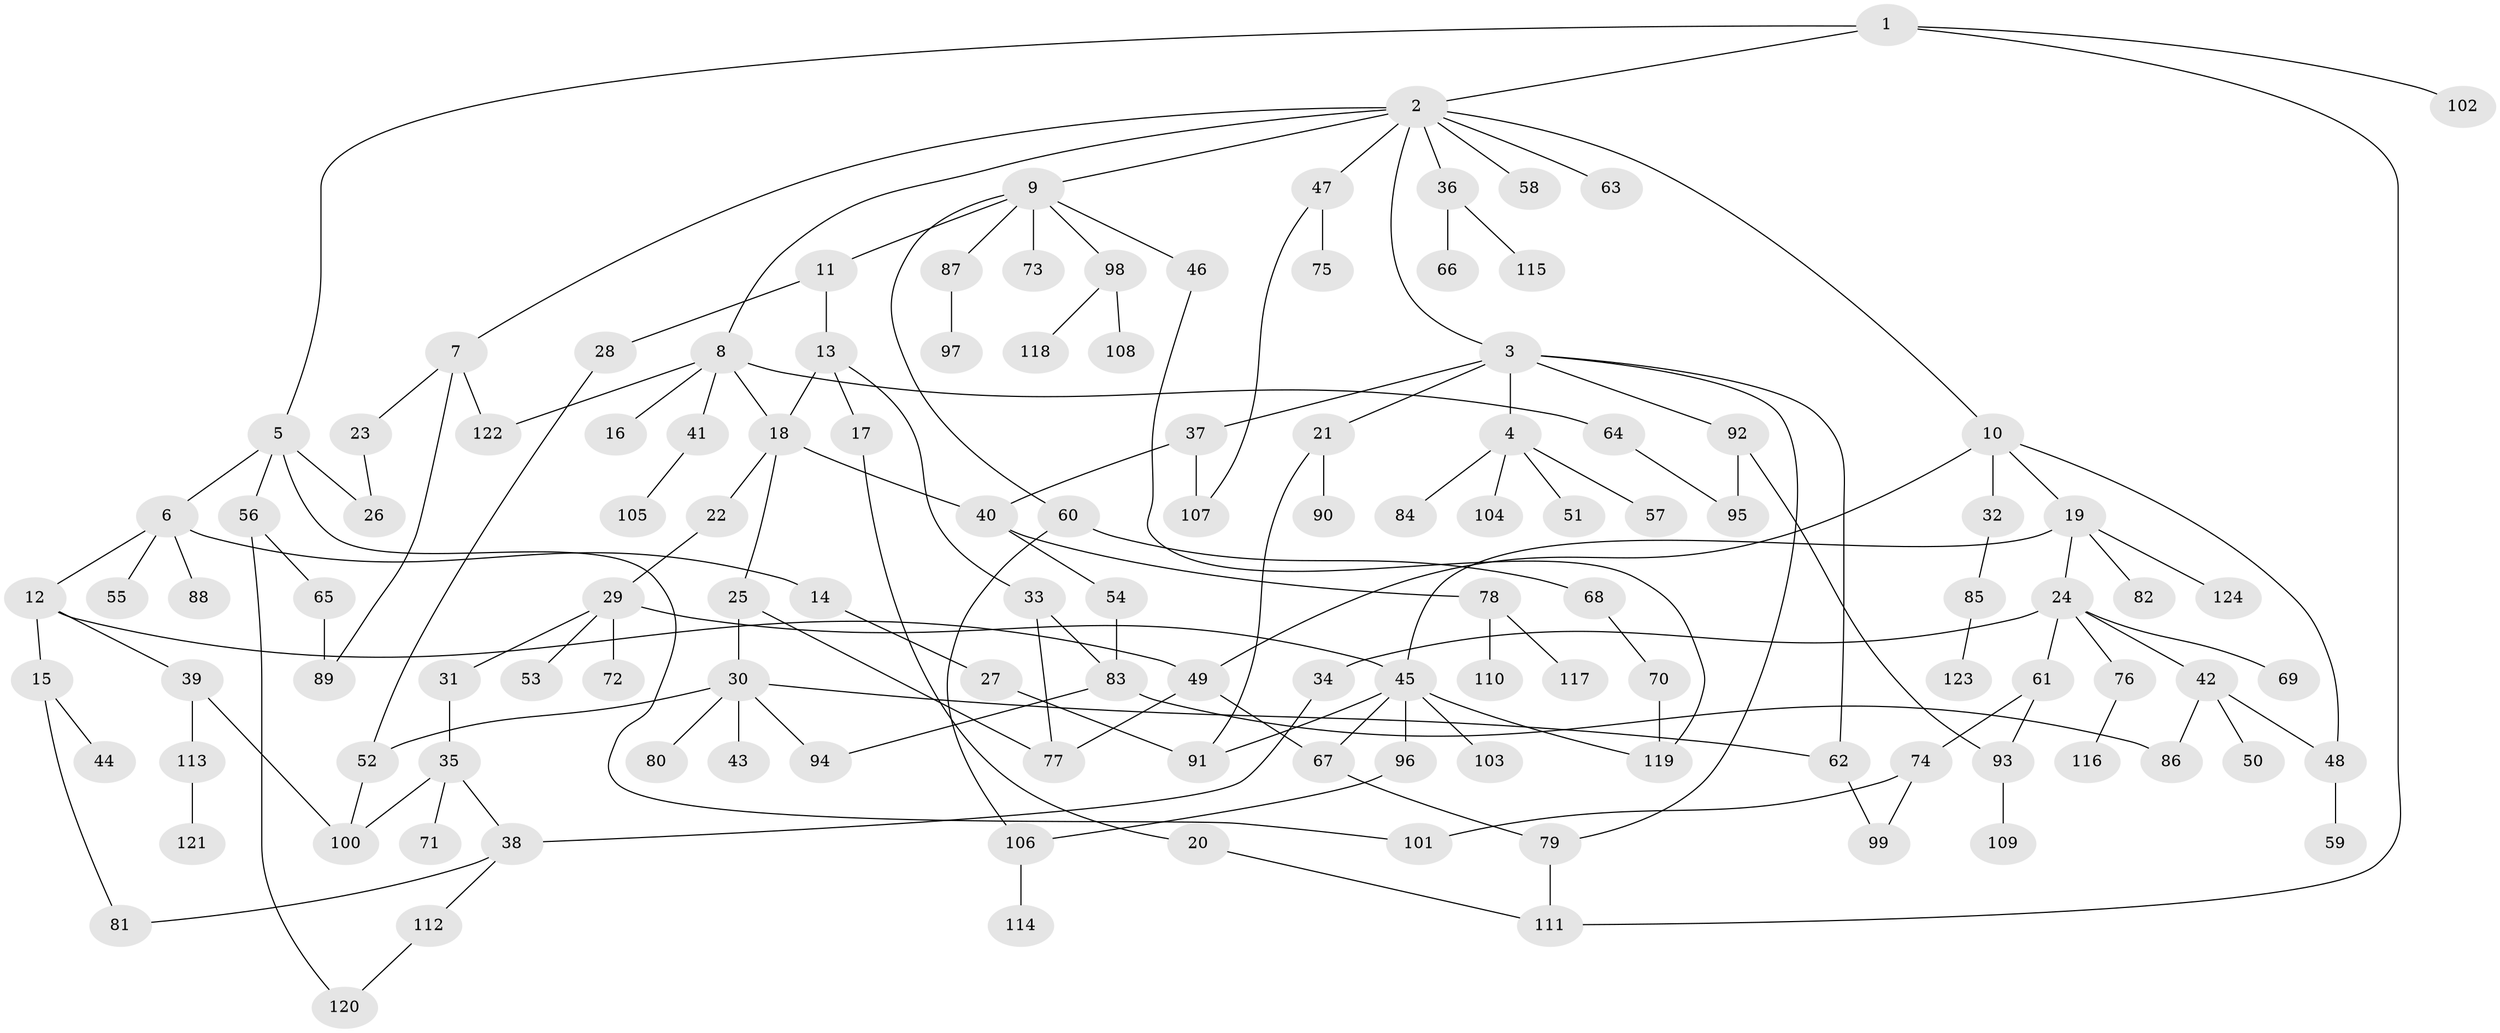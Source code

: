 // coarse degree distribution, {1: 0.6530612244897959, 10: 0.02040816326530612, 3: 0.08163265306122448, 7: 0.02040816326530612, 2: 0.12244897959183673, 6: 0.02040816326530612, 13: 0.02040816326530612, 8: 0.02040816326530612, 21: 0.02040816326530612, 5: 0.02040816326530612}
// Generated by graph-tools (version 1.1) at 2025/45/03/04/25 21:45:05]
// undirected, 124 vertices, 157 edges
graph export_dot {
graph [start="1"]
  node [color=gray90,style=filled];
  1;
  2;
  3;
  4;
  5;
  6;
  7;
  8;
  9;
  10;
  11;
  12;
  13;
  14;
  15;
  16;
  17;
  18;
  19;
  20;
  21;
  22;
  23;
  24;
  25;
  26;
  27;
  28;
  29;
  30;
  31;
  32;
  33;
  34;
  35;
  36;
  37;
  38;
  39;
  40;
  41;
  42;
  43;
  44;
  45;
  46;
  47;
  48;
  49;
  50;
  51;
  52;
  53;
  54;
  55;
  56;
  57;
  58;
  59;
  60;
  61;
  62;
  63;
  64;
  65;
  66;
  67;
  68;
  69;
  70;
  71;
  72;
  73;
  74;
  75;
  76;
  77;
  78;
  79;
  80;
  81;
  82;
  83;
  84;
  85;
  86;
  87;
  88;
  89;
  90;
  91;
  92;
  93;
  94;
  95;
  96;
  97;
  98;
  99;
  100;
  101;
  102;
  103;
  104;
  105;
  106;
  107;
  108;
  109;
  110;
  111;
  112;
  113;
  114;
  115;
  116;
  117;
  118;
  119;
  120;
  121;
  122;
  123;
  124;
  1 -- 2;
  1 -- 5;
  1 -- 102;
  1 -- 111;
  2 -- 3;
  2 -- 7;
  2 -- 8;
  2 -- 9;
  2 -- 10;
  2 -- 36;
  2 -- 47;
  2 -- 58;
  2 -- 63;
  3 -- 4;
  3 -- 21;
  3 -- 37;
  3 -- 92;
  3 -- 79;
  3 -- 62;
  4 -- 51;
  4 -- 57;
  4 -- 84;
  4 -- 104;
  5 -- 6;
  5 -- 26;
  5 -- 56;
  5 -- 101;
  6 -- 12;
  6 -- 14;
  6 -- 55;
  6 -- 88;
  7 -- 23;
  7 -- 89;
  7 -- 122;
  8 -- 16;
  8 -- 18;
  8 -- 41;
  8 -- 64;
  8 -- 122;
  9 -- 11;
  9 -- 46;
  9 -- 60;
  9 -- 73;
  9 -- 87;
  9 -- 98;
  10 -- 19;
  10 -- 32;
  10 -- 48;
  10 -- 49;
  11 -- 13;
  11 -- 28;
  12 -- 15;
  12 -- 39;
  12 -- 49;
  13 -- 17;
  13 -- 33;
  13 -- 18;
  14 -- 27;
  15 -- 44;
  15 -- 81;
  17 -- 20;
  18 -- 22;
  18 -- 25;
  18 -- 40;
  19 -- 24;
  19 -- 82;
  19 -- 124;
  19 -- 45;
  20 -- 111;
  21 -- 90;
  21 -- 91;
  22 -- 29;
  23 -- 26;
  24 -- 34;
  24 -- 42;
  24 -- 61;
  24 -- 69;
  24 -- 76;
  25 -- 30;
  25 -- 77;
  27 -- 91;
  28 -- 52;
  29 -- 31;
  29 -- 45;
  29 -- 53;
  29 -- 72;
  30 -- 43;
  30 -- 52;
  30 -- 62;
  30 -- 80;
  30 -- 94;
  31 -- 35;
  32 -- 85;
  33 -- 83;
  33 -- 77;
  34 -- 38;
  35 -- 71;
  35 -- 38;
  35 -- 100;
  36 -- 66;
  36 -- 115;
  37 -- 40;
  37 -- 107;
  38 -- 81;
  38 -- 112;
  39 -- 113;
  39 -- 100;
  40 -- 54;
  40 -- 78;
  41 -- 105;
  42 -- 50;
  42 -- 48;
  42 -- 86;
  45 -- 67;
  45 -- 96;
  45 -- 103;
  45 -- 119;
  45 -- 91;
  46 -- 119;
  47 -- 75;
  47 -- 107;
  48 -- 59;
  49 -- 77;
  49 -- 67;
  52 -- 100;
  54 -- 83;
  56 -- 65;
  56 -- 120;
  60 -- 68;
  60 -- 106;
  61 -- 74;
  61 -- 93;
  62 -- 99;
  64 -- 95;
  65 -- 89;
  67 -- 79;
  68 -- 70;
  70 -- 119;
  74 -- 99;
  74 -- 101;
  76 -- 116;
  78 -- 110;
  78 -- 117;
  79 -- 111;
  83 -- 86;
  83 -- 94;
  85 -- 123;
  87 -- 97;
  92 -- 95;
  92 -- 93;
  93 -- 109;
  96 -- 106;
  98 -- 108;
  98 -- 118;
  106 -- 114;
  112 -- 120;
  113 -- 121;
}
